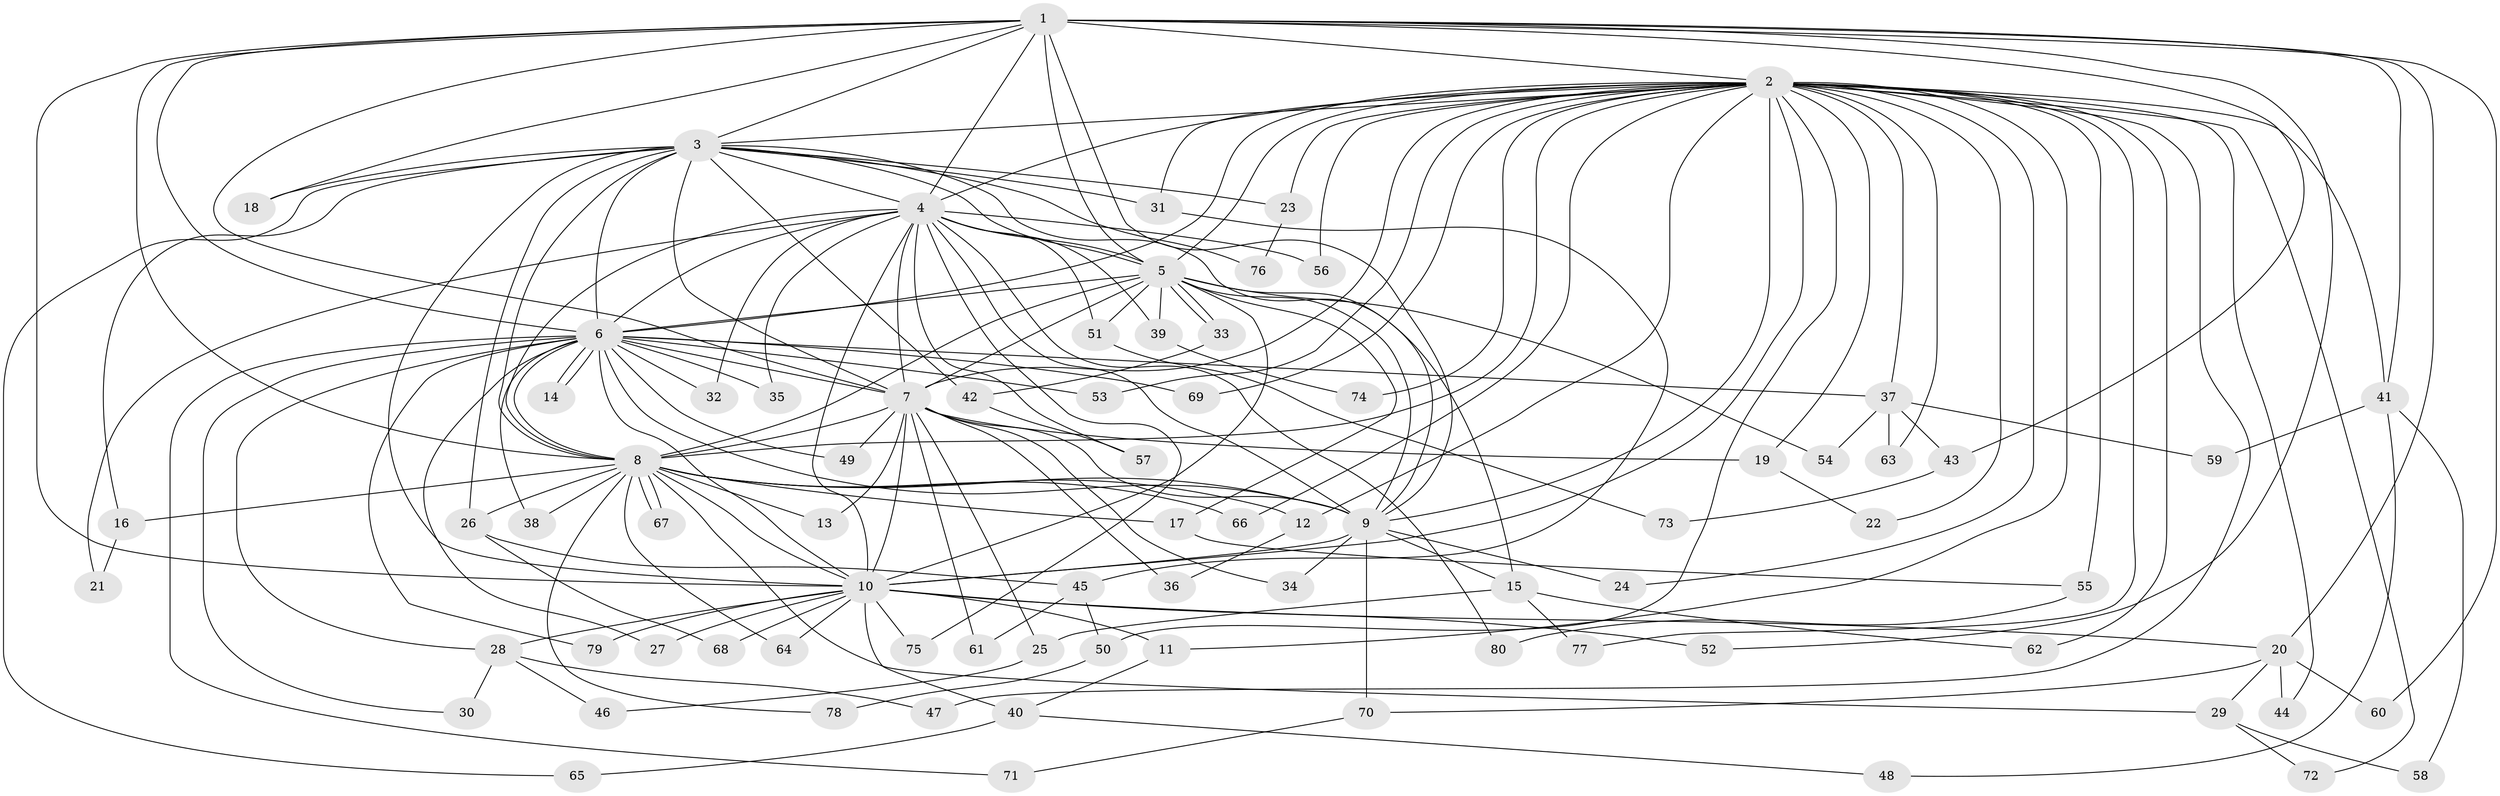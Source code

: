 // Generated by graph-tools (version 1.1) at 2025/10/02/27/25 16:10:57]
// undirected, 80 vertices, 185 edges
graph export_dot {
graph [start="1"]
  node [color=gray90,style=filled];
  1;
  2;
  3;
  4;
  5;
  6;
  7;
  8;
  9;
  10;
  11;
  12;
  13;
  14;
  15;
  16;
  17;
  18;
  19;
  20;
  21;
  22;
  23;
  24;
  25;
  26;
  27;
  28;
  29;
  30;
  31;
  32;
  33;
  34;
  35;
  36;
  37;
  38;
  39;
  40;
  41;
  42;
  43;
  44;
  45;
  46;
  47;
  48;
  49;
  50;
  51;
  52;
  53;
  54;
  55;
  56;
  57;
  58;
  59;
  60;
  61;
  62;
  63;
  64;
  65;
  66;
  67;
  68;
  69;
  70;
  71;
  72;
  73;
  74;
  75;
  76;
  77;
  78;
  79;
  80;
  1 -- 2;
  1 -- 3;
  1 -- 4;
  1 -- 5;
  1 -- 6;
  1 -- 7;
  1 -- 8;
  1 -- 9;
  1 -- 10;
  1 -- 18;
  1 -- 20;
  1 -- 41;
  1 -- 43;
  1 -- 52;
  1 -- 60;
  2 -- 3;
  2 -- 4;
  2 -- 5;
  2 -- 6;
  2 -- 7;
  2 -- 8;
  2 -- 9;
  2 -- 10;
  2 -- 11;
  2 -- 12;
  2 -- 19;
  2 -- 22;
  2 -- 23;
  2 -- 24;
  2 -- 31;
  2 -- 37;
  2 -- 41;
  2 -- 44;
  2 -- 47;
  2 -- 50;
  2 -- 53;
  2 -- 55;
  2 -- 56;
  2 -- 62;
  2 -- 63;
  2 -- 66;
  2 -- 69;
  2 -- 72;
  2 -- 74;
  2 -- 77;
  3 -- 4;
  3 -- 5;
  3 -- 6;
  3 -- 7;
  3 -- 8;
  3 -- 9;
  3 -- 10;
  3 -- 16;
  3 -- 18;
  3 -- 23;
  3 -- 26;
  3 -- 31;
  3 -- 42;
  3 -- 65;
  3 -- 76;
  4 -- 5;
  4 -- 6;
  4 -- 7;
  4 -- 8;
  4 -- 9;
  4 -- 10;
  4 -- 21;
  4 -- 32;
  4 -- 35;
  4 -- 39;
  4 -- 51;
  4 -- 56;
  4 -- 57;
  4 -- 75;
  4 -- 80;
  5 -- 6;
  5 -- 7;
  5 -- 8;
  5 -- 9;
  5 -- 10;
  5 -- 15;
  5 -- 17;
  5 -- 33;
  5 -- 33;
  5 -- 39;
  5 -- 51;
  5 -- 54;
  6 -- 7;
  6 -- 8;
  6 -- 9;
  6 -- 10;
  6 -- 14;
  6 -- 14;
  6 -- 27;
  6 -- 28;
  6 -- 30;
  6 -- 32;
  6 -- 35;
  6 -- 37;
  6 -- 38;
  6 -- 49;
  6 -- 53;
  6 -- 69;
  6 -- 71;
  6 -- 79;
  7 -- 8;
  7 -- 9;
  7 -- 10;
  7 -- 13;
  7 -- 19;
  7 -- 25;
  7 -- 34;
  7 -- 36;
  7 -- 49;
  7 -- 61;
  8 -- 9;
  8 -- 10;
  8 -- 12;
  8 -- 13;
  8 -- 16;
  8 -- 17;
  8 -- 26;
  8 -- 29;
  8 -- 38;
  8 -- 64;
  8 -- 66;
  8 -- 67;
  8 -- 67;
  8 -- 78;
  9 -- 10;
  9 -- 15;
  9 -- 24;
  9 -- 34;
  9 -- 70;
  10 -- 11;
  10 -- 20;
  10 -- 27;
  10 -- 28;
  10 -- 40;
  10 -- 52;
  10 -- 64;
  10 -- 68;
  10 -- 75;
  10 -- 79;
  11 -- 40;
  12 -- 36;
  15 -- 25;
  15 -- 62;
  15 -- 77;
  16 -- 21;
  17 -- 55;
  19 -- 22;
  20 -- 29;
  20 -- 44;
  20 -- 60;
  20 -- 70;
  23 -- 76;
  25 -- 46;
  26 -- 45;
  26 -- 68;
  28 -- 30;
  28 -- 46;
  28 -- 47;
  29 -- 58;
  29 -- 72;
  31 -- 45;
  33 -- 42;
  37 -- 43;
  37 -- 54;
  37 -- 59;
  37 -- 63;
  39 -- 74;
  40 -- 48;
  40 -- 65;
  41 -- 48;
  41 -- 58;
  41 -- 59;
  42 -- 57;
  43 -- 73;
  45 -- 50;
  45 -- 61;
  50 -- 78;
  51 -- 73;
  55 -- 80;
  70 -- 71;
}
